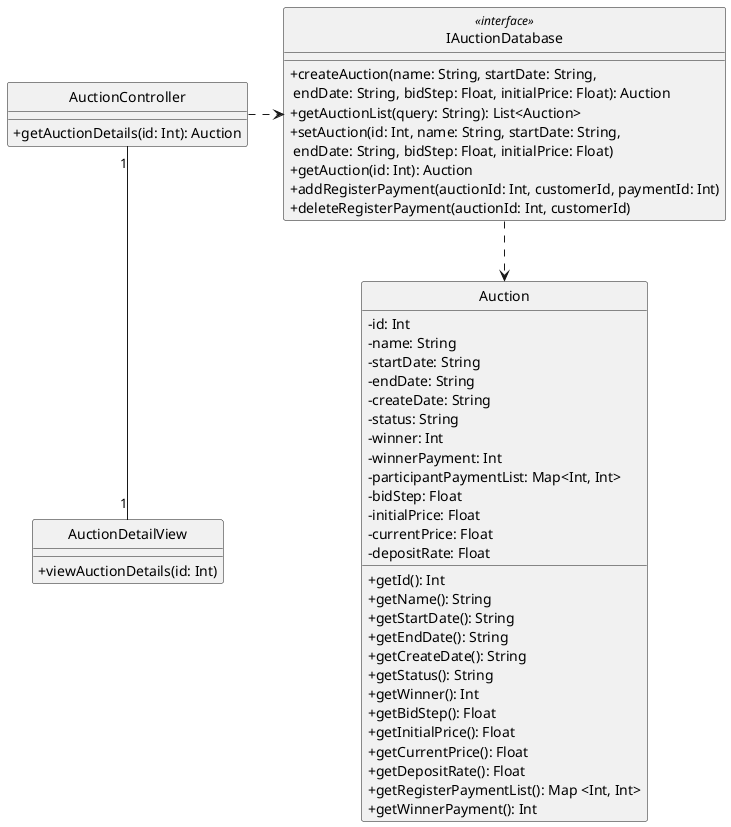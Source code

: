 @startuml 
skinparam classAttributeIconSize 0
skinparam linetype ortho
hide circle
class AuctionDetailView {

    + viewAuctionDetails(id: Int)

    }

class AuctionController {
    
    + getAuctionDetails(id: Int): Auction

    }

class Auction {
    - id: Int
    - name: String
    - startDate: String
    - endDate: String
    - createDate: String
    - status: String
    - winner: Int
    - winnerPayment: Int
    - participantPaymentList: Map<Int, Int>
    - bidStep: Float
    - initialPrice: Float
    - currentPrice: Float
    - depositRate: Float

    + getId(): Int
    + getName(): String
    + getStartDate(): String
    + getEndDate(): String
    + getCreateDate(): String
    + getStatus(): String
    + getWinner(): Int
    + getBidStep(): Float
    + getInitialPrice(): Float
    + getCurrentPrice(): Float
    + getDepositRate(): Float
    + getRegisterPaymentList(): Map <Int, Int>
    + getWinnerPayment(): Int
    }

class IAuctionDatabase <<interface>> {
    + createAuction(name: String, startDate: String,\n endDate: String, bidStep: Float, initialPrice: Float): Auction
    + getAuctionList(query: String): List<Auction>
    + setAuction(id: Int, name: String, startDate: String,\n endDate: String, bidStep: Float, initialPrice: Float)
    + getAuction(id: Int): Auction
    + addRegisterPayment(auctionId: Int, customerId, paymentId: Int)
    + deleteRegisterPayment(auctionId: Int, customerId)
    }

AuctionDetailView "1" -u- "1" AuctionController

AuctionController ..r> IAuctionDatabase

IAuctionDatabase ..d> Auction

@enduml